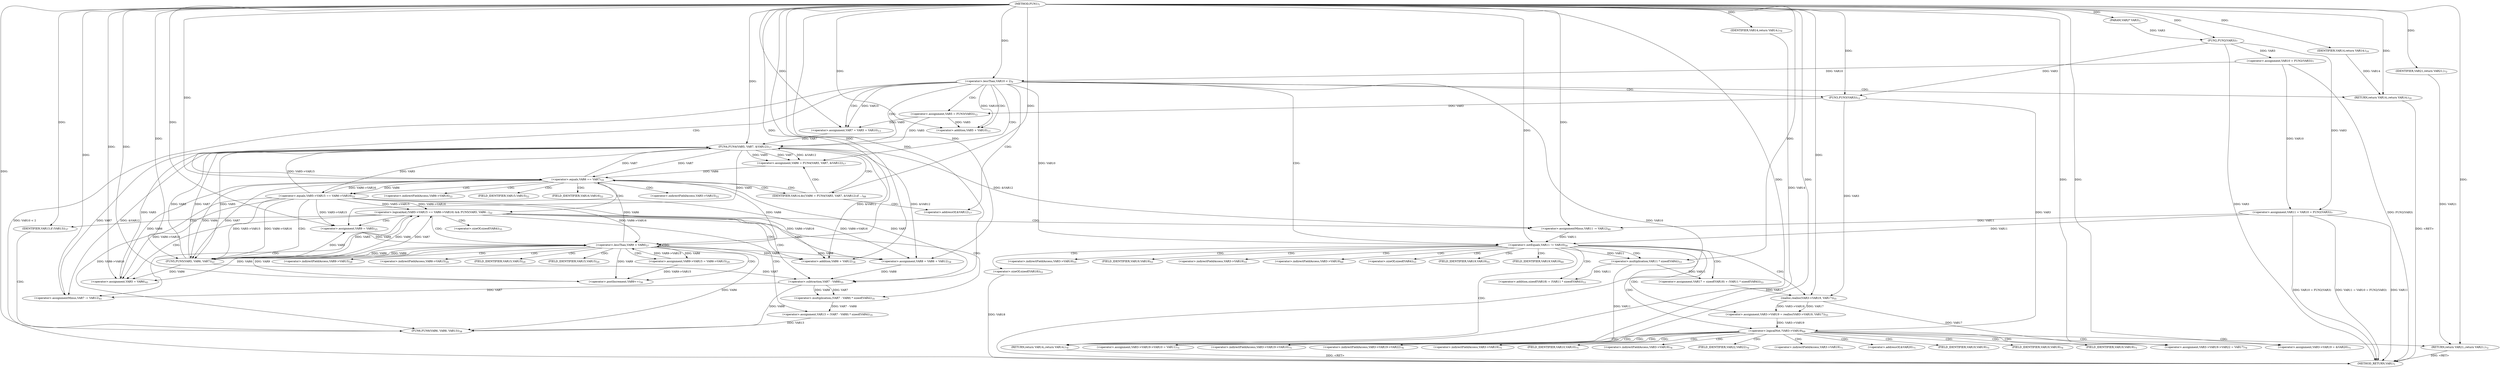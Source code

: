 digraph "FUN1" {  
"8" [label = <(METHOD,FUN1)<SUB>1</SUB>> ]
"174" [label = <(METHOD_RETURN,VAR1)<SUB>1</SUB>> ]
"9" [label = <(PARAM,VAR2* VAR3)<SUB>1</SUB>> ]
"20" [label = <(&lt;operator&gt;.assignment,VAR11 = VAR10 = FUN2(VAR3))<SUB>7</SUB>> ]
"33" [label = <(&lt;operator&gt;.assignment,VAR5 = FUN3(VAR3))<SUB>12</SUB>> ]
"37" [label = <(&lt;operator&gt;.assignment,VAR7 = VAR5 + VAR10)<SUB>13</SUB>> ]
"172" [label = <(RETURN,return VAR14;,return VAR14;)<SUB>79</SUB>> ]
"27" [label = <(&lt;operator&gt;.lessThan,VAR10 &lt; 2)<SUB>9</SUB>> ]
"119" [label = <(IDENTIFIER,VAR14,do
	{
		VAR6 = FUN4(VAR5, VAR7, &amp;VAR12);

		if ...)<SUB>48</SUB>> ]
"121" [label = <(&lt;operator&gt;.notEquals,VAR11 != VAR10)<SUB>50</SUB>> ]
"173" [label = <(IDENTIFIER,VAR14,return VAR14;)<SUB>79</SUB>> ]
"22" [label = <(&lt;operator&gt;.assignment,VAR10 = FUN2(VAR3))<SUB>7</SUB>> ]
"31" [label = <(RETURN,return VAR14;,return VAR14;)<SUB>10</SUB>> ]
"35" [label = <(FUN3,FUN3(VAR3))<SUB>12</SUB>> ]
"39" [label = <(&lt;operator&gt;.addition,VAR5 + VAR10)<SUB>13</SUB>> ]
"44" [label = <(&lt;operator&gt;.assignment,VAR6 = FUN4(VAR5, VAR7, &amp;VAR12))<SUB>17</SUB>> ]
"126" [label = <(&lt;operator&gt;.assignment,VAR17 = sizeof(VAR18) + (VAR11 * sizeof(VAR4)))<SUB>53</SUB>> ]
"135" [label = <(&lt;operator&gt;.assignment,VAR3-&gt;VAR19 = realloc(VAR3-&gt;VAR19, VAR17))<SUB>55</SUB>> ]
"158" [label = <(&lt;operator&gt;.assignment,VAR3-&gt;VAR19-&gt;VAR10 = VAR11)<SUB>75</SUB>> ]
"165" [label = <(&lt;operator&gt;.assignment,VAR3-&gt;VAR19-&gt;VAR22 = VAR17)<SUB>76</SUB>> ]
"24" [label = <(FUN2,FUN2(VAR3))<SUB>7</SUB>> ]
"32" [label = <(IDENTIFIER,VAR14,return VAR14;)<SUB>10</SUB>> ]
"52" [label = <(&lt;operator&gt;.equals,VAR6 == VAR7)<SUB>19</SUB>> ]
"58" [label = <(&lt;operator&gt;.logicalAnd,(VAR5-&gt;VAR15 == VAR6-&gt;VAR16) &amp;&amp; FUN5(VAR5, VAR6...)<SUB>22</SUB>> ]
"145" [label = <(&lt;operator&gt;.logicalNot,!VAR3-&gt;VAR19)<SUB>69</SUB>> ]
"46" [label = <(FUN4,FUN4(VAR5, VAR7, &amp;VAR12))<SUB>17</SUB>> ]
"71" [label = <(&lt;operator&gt;.assignment,VAR9 = VAR5)<SUB>25</SUB>> ]
"88" [label = <(&lt;operator&gt;.assignment,VAR8 = VAR6 + VAR12)<SUB>34</SUB>> ]
"93" [label = <(&lt;operator&gt;.assignment,VAR13 = (VAR7 - VAR8) * sizeof(VAR4))<SUB>35</SUB>> ]
"108" [label = <(&lt;operator&gt;.assignmentMinus,VAR11 -= VAR12)<SUB>40</SUB>> ]
"111" [label = <(&lt;operator&gt;.assignmentMinus,VAR7 -= VAR12)<SUB>41</SUB>> ]
"128" [label = <(&lt;operator&gt;.addition,sizeof(VAR18) + (VAR11 * sizeof(VAR4)))<SUB>53</SUB>> ]
"139" [label = <(realloc,realloc(VAR3-&gt;VAR19, VAR17))<SUB>55</SUB>> ]
"150" [label = <(&lt;operator&gt;.assignment,VAR3-&gt;VAR19 = &amp;VAR20)<SUB>71</SUB>> ]
"156" [label = <(RETURN,return VAR21;,return VAR21;)<SUB>72</SUB>> ]
"59" [label = <(&lt;operator&gt;.equals,VAR5-&gt;VAR15 == VAR6-&gt;VAR16)<SUB>22</SUB>> ]
"66" [label = <(FUN5,FUN5(VAR5, VAR6, VAR7))<SUB>22</SUB>> ]
"75" [label = <(&lt;operator&gt;.lessThan,VAR9 &lt; VAR6)<SUB>27</SUB>> ]
"102" [label = <(IDENTIFIER,VAR13,if (VAR13))<SUB>37</SUB>> ]
"116" [label = <(&lt;operator&gt;.assignment,VAR5 = VAR6)<SUB>45</SUB>> ]
"129" [label = <(&lt;operator&gt;.sizeOf,sizeof(VAR18))<SUB>53</SUB>> ]
"131" [label = <(&lt;operator&gt;.multiplication,VAR11 * sizeof(VAR4))<SUB>53</SUB>> ]
"157" [label = <(IDENTIFIER,VAR21,return VAR21;)<SUB>72</SUB>> ]
"79" [label = <(&lt;operator&gt;.assignment,VAR9-&gt;VAR15 = VAR6-&gt;VAR15)<SUB>29</SUB>> ]
"86" [label = <(&lt;operator&gt;.postIncrement,VAR9++)<SUB>30</SUB>> ]
"90" [label = <(&lt;operator&gt;.addition,VAR6 + VAR12)<SUB>34</SUB>> ]
"95" [label = <(&lt;operator&gt;.multiplication,(VAR7 - VAR8) * sizeof(VAR4))<SUB>35</SUB>> ]
"104" [label = <(FUN6,FUN6(VAR6, VAR8, VAR13))<SUB>38</SUB>> ]
"96" [label = <(&lt;operator&gt;.subtraction,VAR7 - VAR8)<SUB>35</SUB>> ]
"136" [label = <(&lt;operator&gt;.indirectFieldAccess,VAR3-&gt;VAR19)<SUB>55</SUB>> ]
"159" [label = <(&lt;operator&gt;.indirectFieldAccess,VAR3-&gt;VAR19-&gt;VAR10)<SUB>75</SUB>> ]
"166" [label = <(&lt;operator&gt;.indirectFieldAccess,VAR3-&gt;VAR19-&gt;VAR22)<SUB>76</SUB>> ]
"49" [label = <(&lt;operator&gt;.addressOf,&amp;VAR12)<SUB>17</SUB>> ]
"138" [label = <(FIELD_IDENTIFIER,VAR19,VAR19)<SUB>55</SUB>> ]
"140" [label = <(&lt;operator&gt;.indirectFieldAccess,VAR3-&gt;VAR19)<SUB>55</SUB>> ]
"146" [label = <(&lt;operator&gt;.indirectFieldAccess,VAR3-&gt;VAR19)<SUB>69</SUB>> ]
"160" [label = <(&lt;operator&gt;.indirectFieldAccess,VAR3-&gt;VAR19)<SUB>75</SUB>> ]
"163" [label = <(FIELD_IDENTIFIER,VAR10,VAR10)<SUB>75</SUB>> ]
"167" [label = <(&lt;operator&gt;.indirectFieldAccess,VAR3-&gt;VAR19)<SUB>76</SUB>> ]
"170" [label = <(FIELD_IDENTIFIER,VAR22,VAR22)<SUB>76</SUB>> ]
"60" [label = <(&lt;operator&gt;.indirectFieldAccess,VAR5-&gt;VAR15)<SUB>22</SUB>> ]
"63" [label = <(&lt;operator&gt;.indirectFieldAccess,VAR6-&gt;VAR16)<SUB>22</SUB>> ]
"133" [label = <(&lt;operator&gt;.sizeOf,sizeof(VAR4))<SUB>53</SUB>> ]
"142" [label = <(FIELD_IDENTIFIER,VAR19,VAR19)<SUB>55</SUB>> ]
"148" [label = <(FIELD_IDENTIFIER,VAR19,VAR19)<SUB>69</SUB>> ]
"151" [label = <(&lt;operator&gt;.indirectFieldAccess,VAR3-&gt;VAR19)<SUB>71</SUB>> ]
"154" [label = <(&lt;operator&gt;.addressOf,&amp;VAR20)<SUB>71</SUB>> ]
"162" [label = <(FIELD_IDENTIFIER,VAR19,VAR19)<SUB>75</SUB>> ]
"169" [label = <(FIELD_IDENTIFIER,VAR19,VAR19)<SUB>76</SUB>> ]
"62" [label = <(FIELD_IDENTIFIER,VAR15,VAR15)<SUB>22</SUB>> ]
"65" [label = <(FIELD_IDENTIFIER,VAR16,VAR16)<SUB>22</SUB>> ]
"99" [label = <(&lt;operator&gt;.sizeOf,sizeof(VAR4))<SUB>35</SUB>> ]
"153" [label = <(FIELD_IDENTIFIER,VAR19,VAR19)<SUB>71</SUB>> ]
"80" [label = <(&lt;operator&gt;.indirectFieldAccess,VAR9-&gt;VAR15)<SUB>29</SUB>> ]
"83" [label = <(&lt;operator&gt;.indirectFieldAccess,VAR6-&gt;VAR15)<SUB>29</SUB>> ]
"82" [label = <(FIELD_IDENTIFIER,VAR15,VAR15)<SUB>29</SUB>> ]
"85" [label = <(FIELD_IDENTIFIER,VAR15,VAR15)<SUB>29</SUB>> ]
  "172" -> "174"  [ label = "DDG: &lt;RET&gt;"] 
  "156" -> "174"  [ label = "DDG: &lt;RET&gt;"] 
  "31" -> "174"  [ label = "DDG: &lt;RET&gt;"] 
  "20" -> "174"  [ label = "DDG: VAR11"] 
  "24" -> "174"  [ label = "DDG: VAR3"] 
  "22" -> "174"  [ label = "DDG: FUN2(VAR3)"] 
  "20" -> "174"  [ label = "DDG: VAR10 = FUN2(VAR3)"] 
  "20" -> "174"  [ label = "DDG: VAR11 = VAR10 = FUN2(VAR3)"] 
  "27" -> "174"  [ label = "DDG: VAR10"] 
  "27" -> "174"  [ label = "DDG: VAR10 &lt; 2"] 
  "129" -> "174"  [ label = "DDG: VAR18"] 
  "8" -> "9"  [ label = "DDG: "] 
  "22" -> "20"  [ label = "DDG: VAR10"] 
  "24" -> "20"  [ label = "DDG: VAR3"] 
  "35" -> "33"  [ label = "DDG: VAR3"] 
  "33" -> "37"  [ label = "DDG: VAR5"] 
  "8" -> "37"  [ label = "DDG: "] 
  "27" -> "37"  [ label = "DDG: VAR10"] 
  "173" -> "172"  [ label = "DDG: VAR14"] 
  "8" -> "172"  [ label = "DDG: "] 
  "8" -> "119"  [ label = "DDG: "] 
  "8" -> "173"  [ label = "DDG: "] 
  "24" -> "22"  [ label = "DDG: VAR3"] 
  "22" -> "27"  [ label = "DDG: VAR10"] 
  "8" -> "27"  [ label = "DDG: "] 
  "32" -> "31"  [ label = "DDG: VAR14"] 
  "8" -> "31"  [ label = "DDG: "] 
  "24" -> "35"  [ label = "DDG: VAR3"] 
  "8" -> "35"  [ label = "DDG: "] 
  "33" -> "39"  [ label = "DDG: VAR5"] 
  "8" -> "39"  [ label = "DDG: "] 
  "27" -> "39"  [ label = "DDG: VAR10"] 
  "46" -> "44"  [ label = "DDG: VAR5"] 
  "46" -> "44"  [ label = "DDG: VAR7"] 
  "46" -> "44"  [ label = "DDG: &amp;VAR12"] 
  "20" -> "121"  [ label = "DDG: VAR11"] 
  "108" -> "121"  [ label = "DDG: VAR11"] 
  "8" -> "121"  [ label = "DDG: "] 
  "27" -> "121"  [ label = "DDG: VAR10"] 
  "131" -> "126"  [ label = "DDG: VAR11"] 
  "139" -> "135"  [ label = "DDG: VAR3-&gt;VAR19"] 
  "139" -> "135"  [ label = "DDG: VAR17"] 
  "131" -> "158"  [ label = "DDG: VAR11"] 
  "8" -> "158"  [ label = "DDG: "] 
  "139" -> "165"  [ label = "DDG: VAR17"] 
  "8" -> "165"  [ label = "DDG: "] 
  "9" -> "24"  [ label = "DDG: VAR3"] 
  "8" -> "24"  [ label = "DDG: "] 
  "8" -> "32"  [ label = "DDG: "] 
  "59" -> "46"  [ label = "DDG: VAR5-&gt;VAR15"] 
  "116" -> "46"  [ label = "DDG: VAR5"] 
  "8" -> "46"  [ label = "DDG: "] 
  "33" -> "46"  [ label = "DDG: VAR5"] 
  "66" -> "46"  [ label = "DDG: VAR5"] 
  "37" -> "46"  [ label = "DDG: VAR7"] 
  "52" -> "46"  [ label = "DDG: VAR7"] 
  "66" -> "46"  [ label = "DDG: VAR7"] 
  "111" -> "46"  [ label = "DDG: VAR7"] 
  "44" -> "52"  [ label = "DDG: VAR6"] 
  "59" -> "52"  [ label = "DDG: VAR6-&gt;VAR16"] 
  "8" -> "52"  [ label = "DDG: "] 
  "75" -> "52"  [ label = "DDG: VAR6"] 
  "46" -> "52"  [ label = "DDG: VAR7"] 
  "59" -> "58"  [ label = "DDG: VAR5-&gt;VAR15"] 
  "59" -> "58"  [ label = "DDG: VAR6-&gt;VAR16"] 
  "66" -> "58"  [ label = "DDG: VAR5"] 
  "66" -> "58"  [ label = "DDG: VAR6"] 
  "66" -> "58"  [ label = "DDG: VAR7"] 
  "46" -> "71"  [ label = "DDG: VAR5"] 
  "59" -> "71"  [ label = "DDG: VAR5-&gt;VAR15"] 
  "66" -> "71"  [ label = "DDG: VAR5"] 
  "8" -> "71"  [ label = "DDG: "] 
  "59" -> "88"  [ label = "DDG: VAR6-&gt;VAR16"] 
  "75" -> "88"  [ label = "DDG: VAR6"] 
  "8" -> "88"  [ label = "DDG: "] 
  "46" -> "88"  [ label = "DDG: &amp;VAR12"] 
  "95" -> "93"  [ label = "DDG: VAR7 - VAR8"] 
  "46" -> "108"  [ label = "DDG: &amp;VAR12"] 
  "8" -> "108"  [ label = "DDG: "] 
  "46" -> "111"  [ label = "DDG: &amp;VAR12"] 
  "8" -> "111"  [ label = "DDG: "] 
  "131" -> "128"  [ label = "DDG: VAR11"] 
  "35" -> "139"  [ label = "DDG: VAR3"] 
  "126" -> "139"  [ label = "DDG: VAR17"] 
  "8" -> "139"  [ label = "DDG: "] 
  "35" -> "145"  [ label = "DDG: VAR3"] 
  "135" -> "145"  [ label = "DDG: VAR3-&gt;VAR19"] 
  "8" -> "150"  [ label = "DDG: "] 
  "157" -> "156"  [ label = "DDG: VAR21"] 
  "8" -> "156"  [ label = "DDG: "] 
  "46" -> "59"  [ label = "DDG: VAR5"] 
  "52" -> "59"  [ label = "DDG: VAR6"] 
  "46" -> "66"  [ label = "DDG: VAR5"] 
  "59" -> "66"  [ label = "DDG: VAR5-&gt;VAR15"] 
  "8" -> "66"  [ label = "DDG: "] 
  "52" -> "66"  [ label = "DDG: VAR6"] 
  "59" -> "66"  [ label = "DDG: VAR6-&gt;VAR16"] 
  "75" -> "66"  [ label = "DDG: VAR6"] 
  "52" -> "66"  [ label = "DDG: VAR7"] 
  "8" -> "102"  [ label = "DDG: "] 
  "20" -> "108"  [ label = "DDG: VAR11"] 
  "96" -> "111"  [ label = "DDG: VAR7"] 
  "52" -> "116"  [ label = "DDG: VAR6"] 
  "59" -> "116"  [ label = "DDG: VAR6-&gt;VAR16"] 
  "66" -> "116"  [ label = "DDG: VAR6"] 
  "8" -> "116"  [ label = "DDG: "] 
  "75" -> "116"  [ label = "DDG: VAR6"] 
  "121" -> "131"  [ label = "DDG: VAR11"] 
  "8" -> "131"  [ label = "DDG: "] 
  "8" -> "157"  [ label = "DDG: "] 
  "71" -> "75"  [ label = "DDG: VAR9"] 
  "79" -> "75"  [ label = "DDG: VAR9-&gt;VAR15"] 
  "86" -> "75"  [ label = "DDG: VAR9"] 
  "8" -> "75"  [ label = "DDG: "] 
  "52" -> "75"  [ label = "DDG: VAR6"] 
  "59" -> "75"  [ label = "DDG: VAR6-&gt;VAR16"] 
  "66" -> "75"  [ label = "DDG: VAR6"] 
  "75" -> "79"  [ label = "DDG: VAR6"] 
  "59" -> "90"  [ label = "DDG: VAR6-&gt;VAR16"] 
  "75" -> "90"  [ label = "DDG: VAR6"] 
  "8" -> "90"  [ label = "DDG: "] 
  "46" -> "90"  [ label = "DDG: &amp;VAR12"] 
  "96" -> "95"  [ label = "DDG: VAR7"] 
  "96" -> "95"  [ label = "DDG: VAR8"] 
  "75" -> "86"  [ label = "DDG: VAR9"] 
  "79" -> "86"  [ label = "DDG: VAR9-&gt;VAR15"] 
  "8" -> "86"  [ label = "DDG: "] 
  "52" -> "96"  [ label = "DDG: VAR7"] 
  "66" -> "96"  [ label = "DDG: VAR7"] 
  "8" -> "96"  [ label = "DDG: "] 
  "88" -> "96"  [ label = "DDG: VAR8"] 
  "59" -> "104"  [ label = "DDG: VAR6-&gt;VAR16"] 
  "8" -> "104"  [ label = "DDG: "] 
  "75" -> "104"  [ label = "DDG: VAR6"] 
  "96" -> "104"  [ label = "DDG: VAR8"] 
  "93" -> "104"  [ label = "DDG: VAR13"] 
  "27" -> "52"  [ label = "CDG: "] 
  "27" -> "37"  [ label = "CDG: "] 
  "27" -> "121"  [ label = "CDG: "] 
  "27" -> "44"  [ label = "CDG: "] 
  "27" -> "35"  [ label = "CDG: "] 
  "27" -> "33"  [ label = "CDG: "] 
  "27" -> "49"  [ label = "CDG: "] 
  "27" -> "46"  [ label = "CDG: "] 
  "27" -> "39"  [ label = "CDG: "] 
  "27" -> "31"  [ label = "CDG: "] 
  "119" -> "52"  [ label = "CDG: "] 
  "119" -> "44"  [ label = "CDG: "] 
  "119" -> "49"  [ label = "CDG: "] 
  "119" -> "46"  [ label = "CDG: "] 
  "121" -> "136"  [ label = "CDG: "] 
  "121" -> "145"  [ label = "CDG: "] 
  "121" -> "146"  [ label = "CDG: "] 
  "121" -> "128"  [ label = "CDG: "] 
  "121" -> "131"  [ label = "CDG: "] 
  "121" -> "129"  [ label = "CDG: "] 
  "121" -> "138"  [ label = "CDG: "] 
  "121" -> "148"  [ label = "CDG: "] 
  "121" -> "139"  [ label = "CDG: "] 
  "121" -> "142"  [ label = "CDG: "] 
  "121" -> "140"  [ label = "CDG: "] 
  "121" -> "126"  [ label = "CDG: "] 
  "121" -> "135"  [ label = "CDG: "] 
  "121" -> "133"  [ label = "CDG: "] 
  "121" -> "172"  [ label = "CDG: "] 
  "52" -> "60"  [ label = "CDG: "] 
  "52" -> "119"  [ label = "CDG: "] 
  "52" -> "59"  [ label = "CDG: "] 
  "52" -> "58"  [ label = "CDG: "] 
  "52" -> "65"  [ label = "CDG: "] 
  "52" -> "63"  [ label = "CDG: "] 
  "52" -> "62"  [ label = "CDG: "] 
  "58" -> "96"  [ label = "CDG: "] 
  "58" -> "75"  [ label = "CDG: "] 
  "58" -> "102"  [ label = "CDG: "] 
  "58" -> "95"  [ label = "CDG: "] 
  "58" -> "93"  [ label = "CDG: "] 
  "58" -> "90"  [ label = "CDG: "] 
  "58" -> "88"  [ label = "CDG: "] 
  "58" -> "108"  [ label = "CDG: "] 
  "58" -> "111"  [ label = "CDG: "] 
  "58" -> "116"  [ label = "CDG: "] 
  "58" -> "99"  [ label = "CDG: "] 
  "58" -> "71"  [ label = "CDG: "] 
  "145" -> "167"  [ label = "CDG: "] 
  "145" -> "154"  [ label = "CDG: "] 
  "145" -> "169"  [ label = "CDG: "] 
  "145" -> "163"  [ label = "CDG: "] 
  "145" -> "150"  [ label = "CDG: "] 
  "145" -> "151"  [ label = "CDG: "] 
  "145" -> "162"  [ label = "CDG: "] 
  "145" -> "153"  [ label = "CDG: "] 
  "145" -> "170"  [ label = "CDG: "] 
  "145" -> "158"  [ label = "CDG: "] 
  "145" -> "160"  [ label = "CDG: "] 
  "145" -> "166"  [ label = "CDG: "] 
  "145" -> "159"  [ label = "CDG: "] 
  "145" -> "165"  [ label = "CDG: "] 
  "145" -> "156"  [ label = "CDG: "] 
  "145" -> "172"  [ label = "CDG: "] 
  "59" -> "66"  [ label = "CDG: "] 
  "75" -> "75"  [ label = "CDG: "] 
  "75" -> "85"  [ label = "CDG: "] 
  "75" -> "79"  [ label = "CDG: "] 
  "75" -> "80"  [ label = "CDG: "] 
  "75" -> "86"  [ label = "CDG: "] 
  "75" -> "82"  [ label = "CDG: "] 
  "75" -> "83"  [ label = "CDG: "] 
  "102" -> "104"  [ label = "CDG: "] 
}
